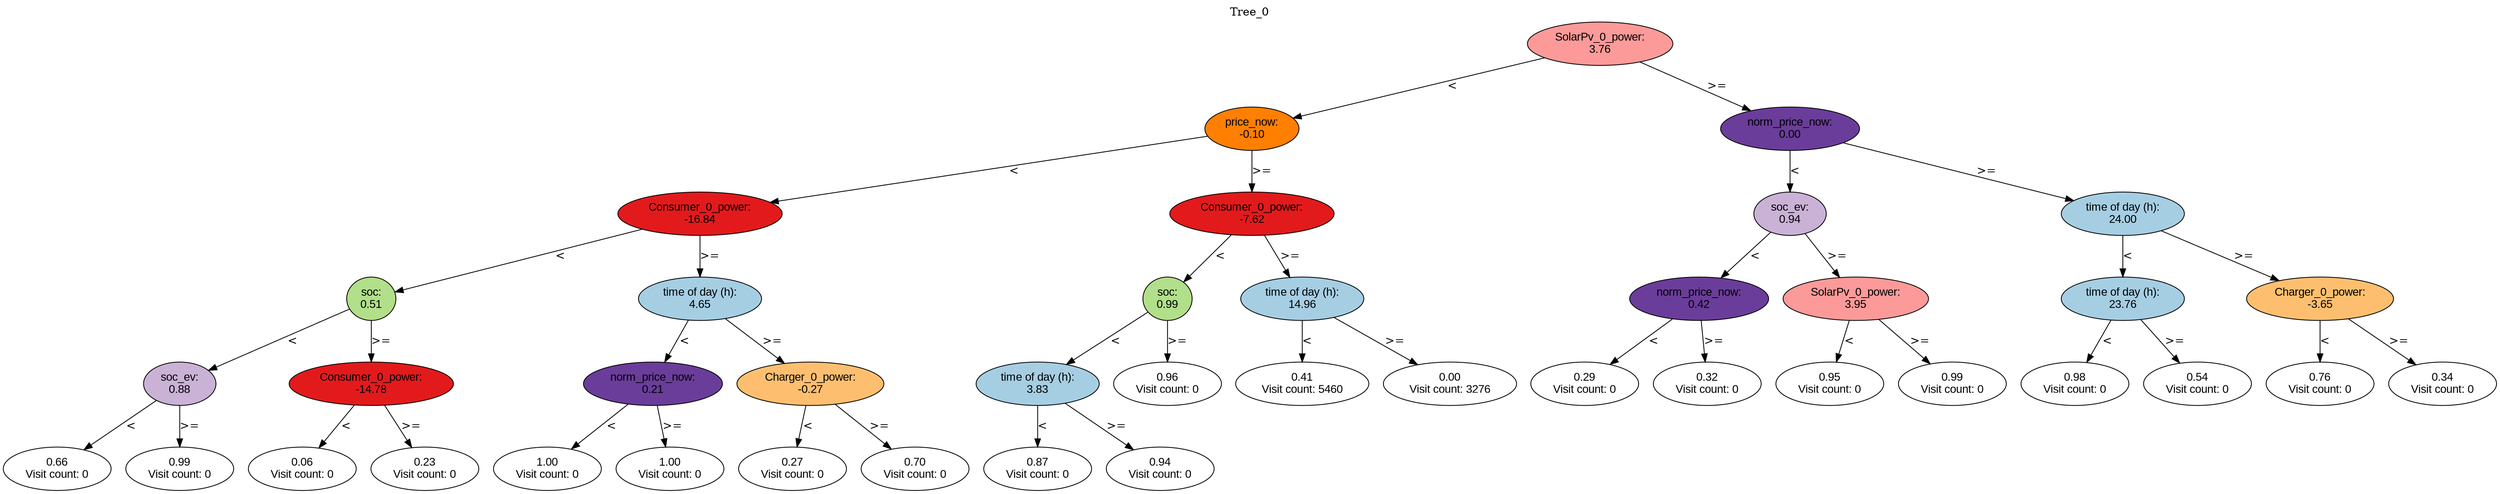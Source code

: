 digraph BST {
    node [fontname="Arial" style=filled colorscheme=paired12];
    0 [ label = "SolarPv_0_power:
3.76" fillcolor=5];
    1 [ label = "price_now:
-0.10" fillcolor=8];
    2 [ label = "Consumer_0_power:
-16.84" fillcolor=6];
    3 [ label = "soc:
0.51" fillcolor=3];
    4 [ label = "soc_ev:
0.88" fillcolor=9];
    5 [ label = "0.66
Visit count: 0" fillcolor=white];
    6 [ label = "0.99
Visit count: 0" fillcolor=white];
    7 [ label = "Consumer_0_power:
-14.78" fillcolor=6];
    8 [ label = "0.06
Visit count: 0" fillcolor=white];
    9 [ label = "0.23
Visit count: 0" fillcolor=white];
    10 [ label = "time of day (h):
4.65" fillcolor=1];
    11 [ label = "norm_price_now:
0.21" fillcolor=10];
    12 [ label = "1.00
Visit count: 0" fillcolor=white];
    13 [ label = "1.00
Visit count: 0" fillcolor=white];
    14 [ label = "Charger_0_power:
-0.27" fillcolor=7];
    15 [ label = "0.27
Visit count: 0" fillcolor=white];
    16 [ label = "0.70
Visit count: 0" fillcolor=white];
    17 [ label = "Consumer_0_power:
-7.62" fillcolor=6];
    18 [ label = "soc:
0.99" fillcolor=3];
    19 [ label = "time of day (h):
3.83" fillcolor=1];
    20 [ label = "0.87
Visit count: 0" fillcolor=white];
    21 [ label = "0.94
Visit count: 0" fillcolor=white];
    22 [ label = "0.96
Visit count: 0" fillcolor=white];
    23 [ label = "time of day (h):
14.96" fillcolor=1];
    24 [ label = "0.41
Visit count: 5460" fillcolor=white];
    25 [ label = "0.00
Visit count: 3276" fillcolor=white];
    26 [ label = "norm_price_now:
0.00" fillcolor=10];
    27 [ label = "soc_ev:
0.94" fillcolor=9];
    28 [ label = "norm_price_now:
0.42" fillcolor=10];
    29 [ label = "0.29
Visit count: 0" fillcolor=white];
    30 [ label = "0.32
Visit count: 0" fillcolor=white];
    31 [ label = "SolarPv_0_power:
3.95" fillcolor=5];
    32 [ label = "0.95
Visit count: 0" fillcolor=white];
    33 [ label = "0.99
Visit count: 0" fillcolor=white];
    34 [ label = "time of day (h):
24.00" fillcolor=1];
    35 [ label = "time of day (h):
23.76" fillcolor=1];
    36 [ label = "0.98
Visit count: 0" fillcolor=white];
    37 [ label = "0.54
Visit count: 0" fillcolor=white];
    38 [ label = "Charger_0_power:
-3.65" fillcolor=7];
    39 [ label = "0.76
Visit count: 0" fillcolor=white];
    40 [ label = "0.34
Visit count: 0" fillcolor=white];

    0  -> 1[ label = "<"];
    0  -> 26[ label = ">="];
    1  -> 2[ label = "<"];
    1  -> 17[ label = ">="];
    2  -> 3[ label = "<"];
    2  -> 10[ label = ">="];
    3  -> 4[ label = "<"];
    3  -> 7[ label = ">="];
    4  -> 5[ label = "<"];
    4  -> 6[ label = ">="];
    7  -> 8[ label = "<"];
    7  -> 9[ label = ">="];
    10  -> 11[ label = "<"];
    10  -> 14[ label = ">="];
    11  -> 12[ label = "<"];
    11  -> 13[ label = ">="];
    14  -> 15[ label = "<"];
    14  -> 16[ label = ">="];
    17  -> 18[ label = "<"];
    17  -> 23[ label = ">="];
    18  -> 19[ label = "<"];
    18  -> 22[ label = ">="];
    19  -> 20[ label = "<"];
    19  -> 21[ label = ">="];
    23  -> 24[ label = "<"];
    23  -> 25[ label = ">="];
    26  -> 27[ label = "<"];
    26  -> 34[ label = ">="];
    27  -> 28[ label = "<"];
    27  -> 31[ label = ">="];
    28  -> 29[ label = "<"];
    28  -> 30[ label = ">="];
    31  -> 32[ label = "<"];
    31  -> 33[ label = ">="];
    34  -> 35[ label = "<"];
    34  -> 38[ label = ">="];
    35  -> 36[ label = "<"];
    35  -> 37[ label = ">="];
    38  -> 39[ label = "<"];
    38  -> 40[ label = ">="];

    labelloc="t";
    label="Tree_0";
}